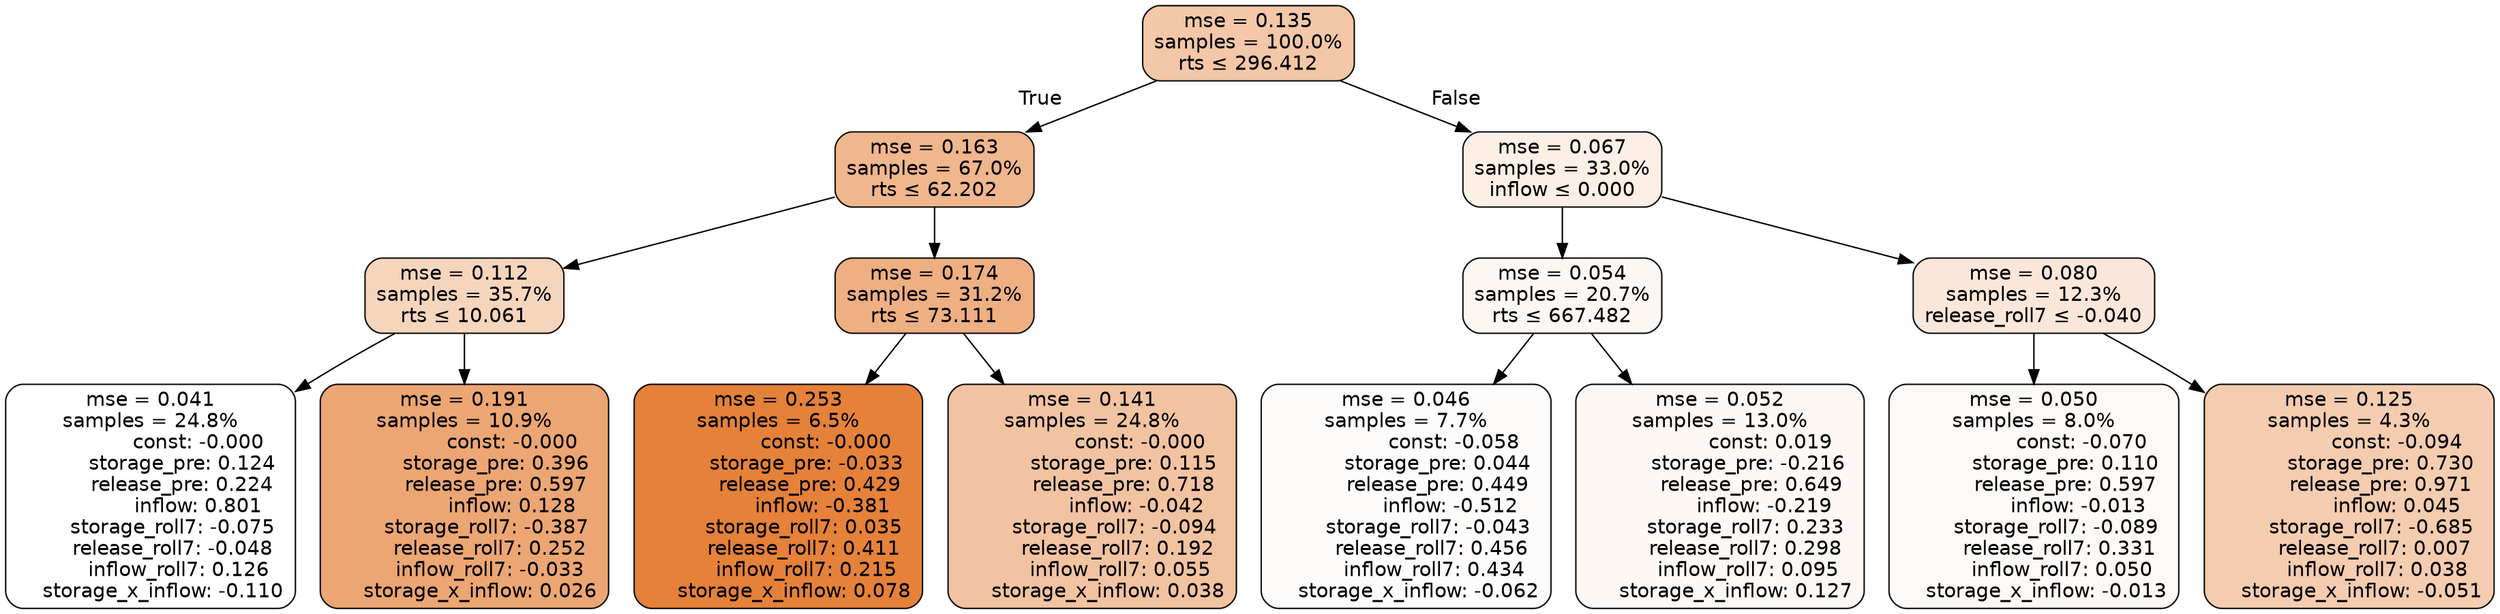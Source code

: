 digraph tree {
bgcolor="transparent"
node [shape=rectangle, style="filled, rounded", color="black", fontname=helvetica] ;
edge [fontname=helvetica] ;
	"0" [label="mse = 0.135
samples = 100.0%
rts &le; 296.412", fillcolor="#f3c7a7"]
	"1" [label="mse = 0.163
samples = 67.0%
rts &le; 62.202", fillcolor="#f0b68d"]
	"2" [label="mse = 0.112
samples = 35.7%
rts &le; 10.061", fillcolor="#f6d5bd"]
	"3" [label="mse = 0.041
samples = 24.8%
               const: -0.000
          storage_pre: 0.124
          release_pre: 0.224
               inflow: 0.801
       storage_roll7: -0.075
       release_roll7: -0.048
         inflow_roll7: 0.126
    storage_x_inflow: -0.110", fillcolor="#ffffff"]
	"4" [label="mse = 0.191
samples = 10.9%
               const: -0.000
          storage_pre: 0.396
          release_pre: 0.597
               inflow: 0.128
       storage_roll7: -0.387
        release_roll7: 0.252
        inflow_roll7: -0.033
     storage_x_inflow: 0.026", fillcolor="#eca673"]
	"5" [label="mse = 0.174
samples = 31.2%
rts &le; 73.111", fillcolor="#eeaf82"]
	"6" [label="mse = 0.253
samples = 6.5%
               const: -0.000
         storage_pre: -0.033
          release_pre: 0.429
              inflow: -0.381
        storage_roll7: 0.035
        release_roll7: 0.411
         inflow_roll7: 0.215
     storage_x_inflow: 0.078", fillcolor="#e58139"]
	"7" [label="mse = 0.141
samples = 24.8%
               const: -0.000
          storage_pre: 0.115
          release_pre: 0.718
              inflow: -0.042
       storage_roll7: -0.094
        release_roll7: 0.192
         inflow_roll7: 0.055
     storage_x_inflow: 0.038", fillcolor="#f2c3a1"]
	"8" [label="mse = 0.067
samples = 33.0%
inflow &le; 0.000", fillcolor="#fbefe6"]
	"9" [label="mse = 0.054
samples = 20.7%
rts &le; 667.482", fillcolor="#fdf7f3"]
	"10" [label="mse = 0.046
samples = 7.7%
               const: -0.058
          storage_pre: 0.044
          release_pre: 0.449
              inflow: -0.512
       storage_roll7: -0.043
        release_roll7: 0.456
         inflow_roll7: 0.434
    storage_x_inflow: -0.062", fillcolor="#fefcfa"]
	"11" [label="mse = 0.052
samples = 13.0%
                const: 0.019
         storage_pre: -0.216
          release_pre: 0.649
              inflow: -0.219
        storage_roll7: 0.233
        release_roll7: 0.298
         inflow_roll7: 0.095
     storage_x_inflow: 0.127", fillcolor="#fdf8f4"]
	"12" [label="mse = 0.080
samples = 12.3%
release_roll7 &le; -0.040", fillcolor="#fae7da"]
	"13" [label="mse = 0.050
samples = 8.0%
               const: -0.070
          storage_pre: 0.110
          release_pre: 0.597
              inflow: -0.013
       storage_roll7: -0.089
        release_roll7: 0.331
         inflow_roll7: 0.050
    storage_x_inflow: -0.013", fillcolor="#fdf9f6"]
	"14" [label="mse = 0.125
samples = 4.3%
               const: -0.094
          storage_pre: 0.730
          release_pre: 0.971
               inflow: 0.045
       storage_roll7: -0.685
        release_roll7: 0.007
         inflow_roll7: 0.038
    storage_x_inflow: -0.051", fillcolor="#f4ccb0"]

	"0" -> "1" [labeldistance=2.5, labelangle=45, headlabel="True"]
	"1" -> "2"
	"2" -> "3"
	"2" -> "4"
	"1" -> "5"
	"5" -> "6"
	"5" -> "7"
	"0" -> "8" [labeldistance=2.5, labelangle=-45, headlabel="False"]
	"8" -> "9"
	"9" -> "10"
	"9" -> "11"
	"8" -> "12"
	"12" -> "13"
	"12" -> "14"
}
